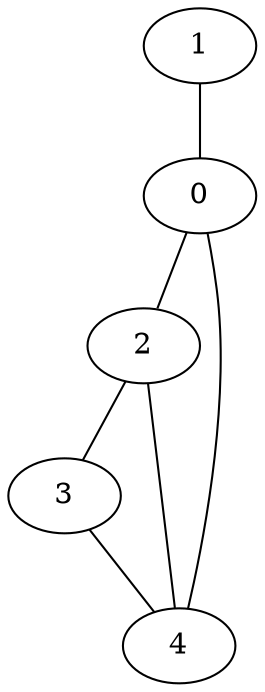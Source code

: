 graph {
	0 [label=0]
	1 [label=1]
	2 [label=2]
	3 [label=3]
	4 [label=4]
	0 -- 2
	0 -- 4
	1 -- 0
	2 -- 3
	2 -- 4
	3 -- 4
}
